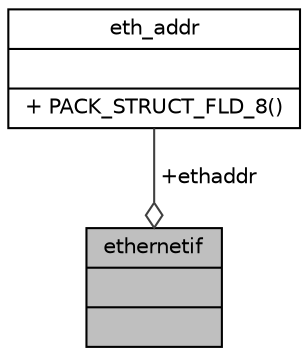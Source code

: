 digraph "ethernetif"
{
 // LATEX_PDF_SIZE
  edge [fontname="Helvetica",fontsize="10",labelfontname="Helvetica",labelfontsize="10"];
  node [fontname="Helvetica",fontsize="10",shape=record];
  Node1 [label="{ethernetif\n||}",height=0.2,width=0.4,color="black", fillcolor="grey75", style="filled", fontcolor="black",tooltip=" "];
  Node2 -> Node1 [color="grey25",fontsize="10",style="solid",label=" +ethaddr" ,arrowhead="odiamond",fontname="Helvetica"];
  Node2 [label="{eth_addr\n||+ PACK_STRUCT_FLD_8()\l}",height=0.2,width=0.4,color="black", fillcolor="white", style="filled",URL="$structeth__addr.html",tooltip=" "];
}
